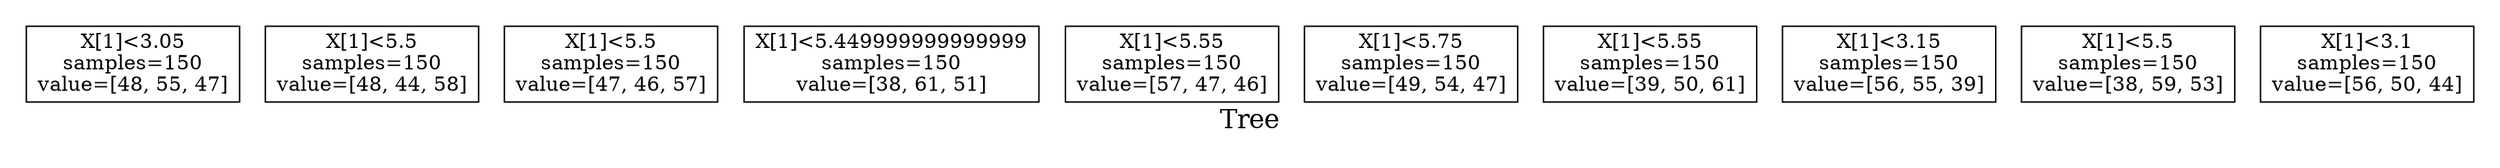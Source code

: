 digraph Tree_model{
graph[
label = "Tree",
bgcolor = "#ffffff",
fontcolor = "#000000",
fontsize = "18",
style = "filled",
margin = 0.2
];
node[
shape = box,
fillcolor = "#ffffff"
];
node1 [
label = "X[1]<3.05
samples=150
value=[48, 55, 47]"
];
node2 [
label = "X[1]<5.5
samples=150
value=[48, 44, 58]"
];
node3 [
label = "X[1]<5.5
samples=150
value=[47, 46, 57]"
];
node4 [
label = "X[1]<5.449999999999999
samples=150
value=[38, 61, 51]"
];
node5 [
label = "X[1]<5.55
samples=150
value=[57, 47, 46]"
];
node6 [
label = "X[1]<5.75
samples=150
value=[49, 54, 47]"
];
node7 [
label = "X[1]<5.55
samples=150
value=[39, 50, 61]"
];
node8 [
label = "X[1]<3.15
samples=150
value=[56, 55, 39]"
];
node9 [
label = "X[1]<5.5
samples=150
value=[38, 59, 53]"
];
node10 [
label = "X[1]<3.1
samples=150
value=[56, 50, 44]"
];
}